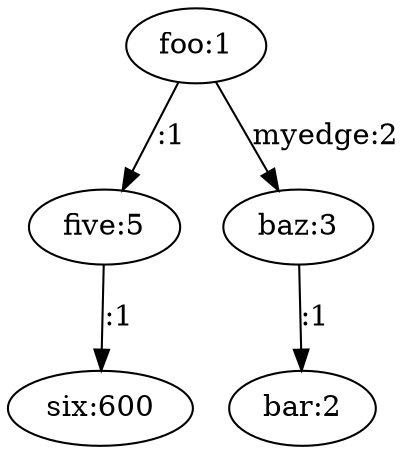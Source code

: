 digraph Node_tree
{
	# vertices:
	v0x5b017a0 [label="foo:1"];
	v0x5b019a0 [label="five:5"];
	v0x5b01a20 [label="six:600"];
	v0x5b018a0 [label="baz:3"];
	v0x5b01820 [label="bar:2"];

	# edges:
	v0x5b017a0 -> v0x5b018a0 [label="myedge:2"];
	v0x5b017a0 -> v0x5b019a0 [label=":1"];
	v0x5b019a0 -> v0x5b01a20 [label=":1"];
	v0x5b018a0 -> v0x5b01820 [label=":1"];

	# adjacency:
	# 0,0,1,0,1,0,0,
	# 0,0,0,0,0,0,0,
	# 0,1,0,0,0,0,0,
	# 0,0,0,0,0,0,1,
	# 0,0,0,0,0,1,0,
	# 0,0,0,0,0,0,0,
	# 0,0,0,0,0,0,0,

}


